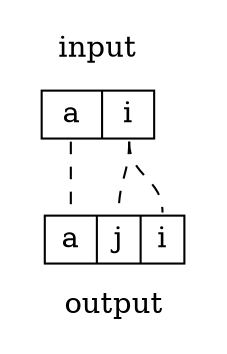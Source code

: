 graph G {
  node [shape=record,height=.25];
  edge [style=dashed];
  subgraph cluster_in {
    label = "input";
    color=white;
    input [label="<a>a|<i>i"];
  }
  subgraph cluster_out {
    label = "output";
    labelloc=b;
    color=white;
    output [label="<a>a|<j>j|<i>i"];
  }
  
  input:a -- output:a;
  input:i -- output:i;
  input:i -- output:j;
}